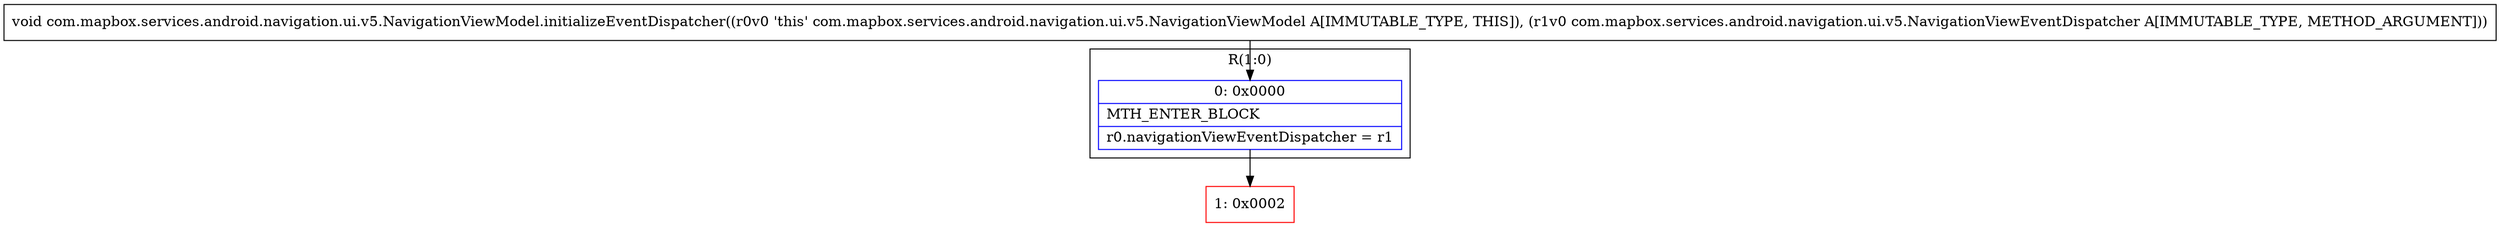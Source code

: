 digraph "CFG forcom.mapbox.services.android.navigation.ui.v5.NavigationViewModel.initializeEventDispatcher(Lcom\/mapbox\/services\/android\/navigation\/ui\/v5\/NavigationViewEventDispatcher;)V" {
subgraph cluster_Region_870020687 {
label = "R(1:0)";
node [shape=record,color=blue];
Node_0 [shape=record,label="{0\:\ 0x0000|MTH_ENTER_BLOCK\l|r0.navigationViewEventDispatcher = r1\l}"];
}
Node_1 [shape=record,color=red,label="{1\:\ 0x0002}"];
MethodNode[shape=record,label="{void com.mapbox.services.android.navigation.ui.v5.NavigationViewModel.initializeEventDispatcher((r0v0 'this' com.mapbox.services.android.navigation.ui.v5.NavigationViewModel A[IMMUTABLE_TYPE, THIS]), (r1v0 com.mapbox.services.android.navigation.ui.v5.NavigationViewEventDispatcher A[IMMUTABLE_TYPE, METHOD_ARGUMENT])) }"];
MethodNode -> Node_0;
Node_0 -> Node_1;
}


